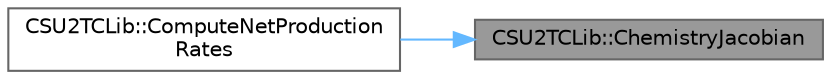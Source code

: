 digraph "CSU2TCLib::ChemistryJacobian"
{
 // LATEX_PDF_SIZE
  bgcolor="transparent";
  edge [fontname=Helvetica,fontsize=10,labelfontname=Helvetica,labelfontsize=10];
  node [fontname=Helvetica,fontsize=10,shape=box,height=0.2,width=0.4];
  rankdir="RL";
  Node1 [id="Node000001",label="CSU2TCLib::ChemistryJacobian",height=0.2,width=0.4,color="gray40", fillcolor="grey60", style="filled", fontcolor="black",tooltip="Compute chemical source term jacobian."];
  Node1 -> Node2 [id="edge1_Node000001_Node000002",dir="back",color="steelblue1",style="solid",tooltip=" "];
  Node2 [id="Node000002",label="CSU2TCLib::ComputeNetProduction\lRates",height=0.2,width=0.4,color="grey40", fillcolor="white", style="filled",URL="$classCSU2TCLib.html#af4fe0412ab30010c8c3a1345065341c1",tooltip="Compute species net production rates."];
}
